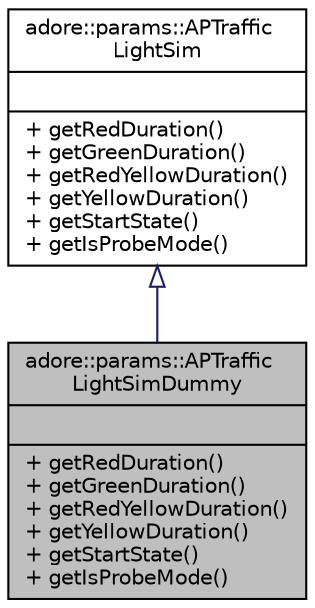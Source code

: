 digraph "adore::params::APTrafficLightSimDummy"
{
 // LATEX_PDF_SIZE
  edge [fontname="Helvetica",fontsize="10",labelfontname="Helvetica",labelfontsize="10"];
  node [fontname="Helvetica",fontsize="10",shape=record];
  Node1 [label="{adore::params::APTraffic\lLightSimDummy\n||+ getRedDuration()\l+ getGreenDuration()\l+ getRedYellowDuration()\l+ getYellowDuration()\l+ getStartState()\l+ getIsProbeMode()\l}",height=0.2,width=0.4,color="black", fillcolor="grey75", style="filled", fontcolor="black",tooltip="a dummy implementation for testing purposes"];
  Node2 -> Node1 [dir="back",color="midnightblue",fontsize="10",style="solid",arrowtail="onormal",fontname="Helvetica"];
  Node2 [label="{adore::params::APTraffic\lLightSim\n||+ getRedDuration()\l+ getGreenDuration()\l+ getRedYellowDuration()\l+ getYellowDuration()\l+ getStartState()\l+ getIsProbeMode()\l}",height=0.2,width=0.4,color="black", fillcolor="white", style="filled",URL="$classadore_1_1params_1_1APTrafficLightSim.html",tooltip="abstract class containing parameters to configure aspects of the map provider"];
}
